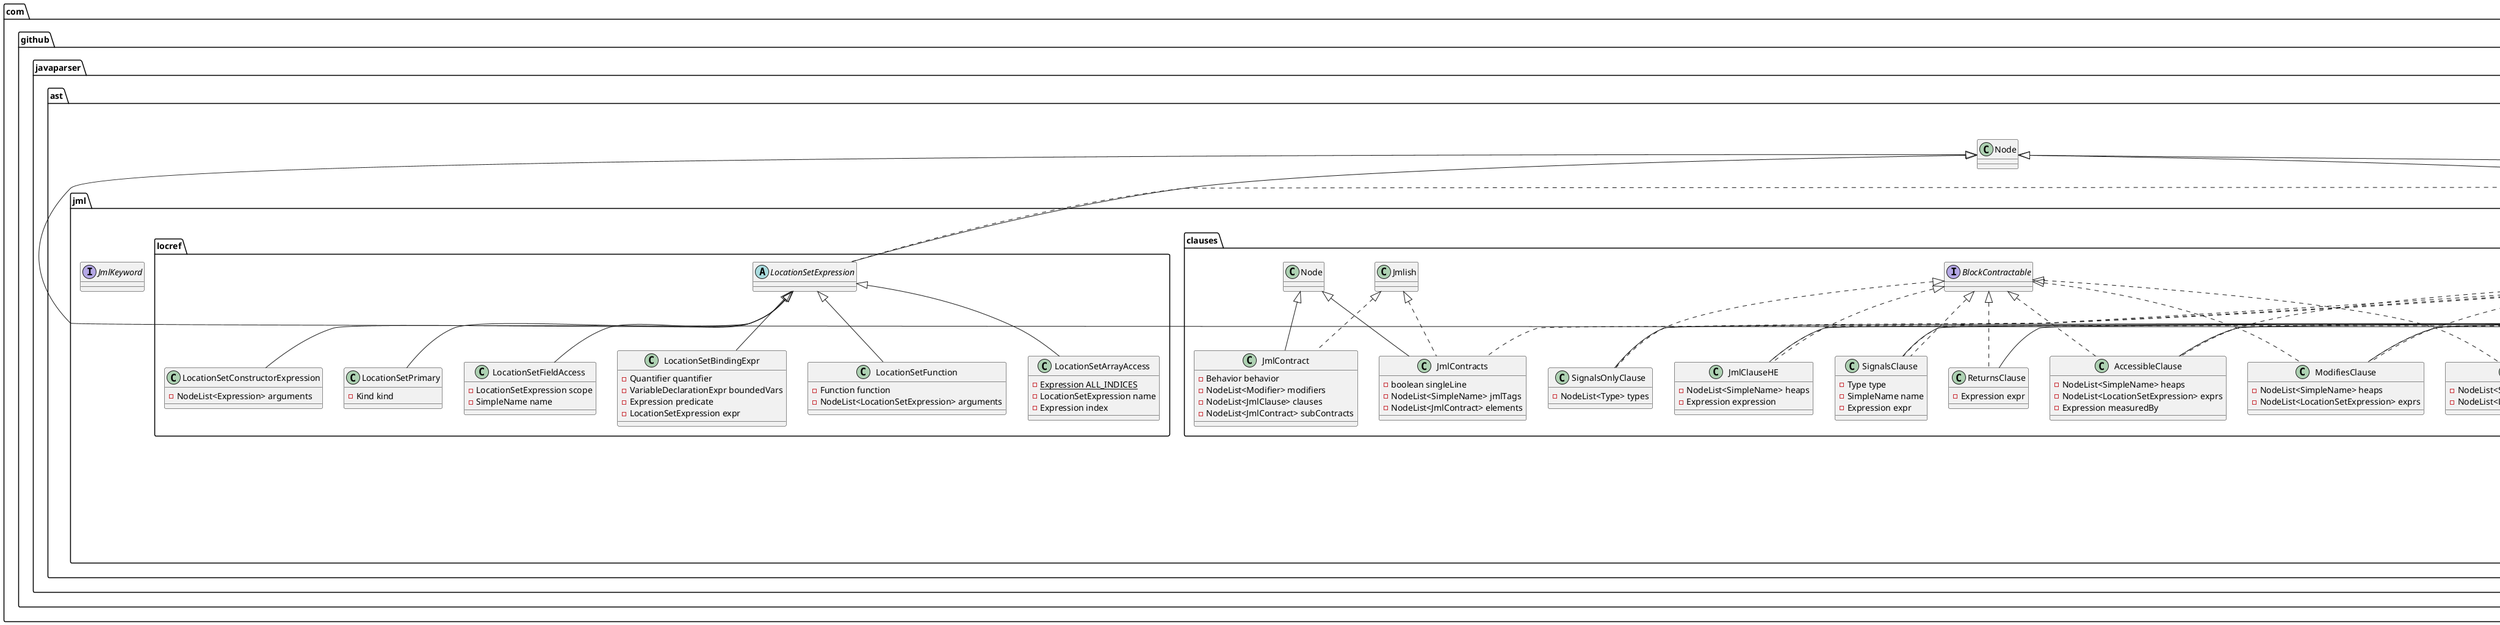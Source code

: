 @startuml
class com.github.javaparser.ast.jml.clauses.AccessibleClause {
- NodeList<SimpleName> heaps
- NodeList<LocationSetExpression> exprs
- Expression measuredBy
}
class com.github.javaparser.ast.jml.DefaultJmlContainer {
}
class com.github.javaparser.ast.jml.locref.LocationSetConstructorExpression {
- NodeList<Expression> arguments
}
class com.github.javaparser.ast.jml.clauses.JmlContracts {
- boolean singleLine
- NodeList<SimpleName> jmlTags
- NodeList<JmlContract> elements
}
class com.github.javaparser.ast.jml.clauses.WorkingSpaceClause {
}
abstract class com.github.javaparser.ast.jml.body.JmlClassLevel {
}
class com.github.javaparser.ast.jml.clauses.JmlClauseLE {
- SimpleName label
- Expression expr
}
abstract class com.github.javaparser.ast.jml.clauses.JmlClause {
- JmlClauseKind kind
}
class com.github.javaparser.ast.jml.clauses.LoopInvariantClause {
- Expression expr
}
class com.github.javaparser.ast.jml.clauses.EnsuresClause {
- NodeList<SimpleName> heaps
- Expression expr
}
class com.github.javaparser.ast.jml.expr.JmlSetComprehension {
- VariableDeclarator binding
- Expression predicate
}
class com.github.javaparser.ast.jml.clauses.SignalsOnlyClause {
- NodeList<Type> types
}
class com.github.javaparser.ast.jml.clauses.CallableClause {
}
class com.github.javaparser.ast.jml.stmt.JmlStatements {
- boolean singleLine
- NodeList<SimpleName> jmlTags
- NodeList<JmlStatement> elements
}
class com.github.javaparser.ast.jml.clauses.CapturesClause {
}
class com.github.javaparser.ast.jml.locref.LocationSetPrimary {
- Kind kind
}
class com.github.javaparser.ast.jml.stmt.JmlSetStmt {
- Expression rhs
- Expression lhs
}
class com.github.javaparser.ast.jml.clauses.DivergesClause {
}
class com.github.javaparser.ast.jml.clauses.JmlClauseHE {
- NodeList<SimpleName> heaps
- Expression expression
}
class com.github.javaparser.ast.jml.clauses.JmlContract {
- Behavior behavior
- NodeList<Modifier> modifiers
- NodeList<JmlClause> clauses
- NodeList<JmlContract> subContracts
}
class com.github.javaparser.ast.jml.clauses.LoopVariantClause {
}
class com.github.javaparser.ast.jml.body.JmlRepresentsDeclaration {
- NodeList<Modifier> modifiers
- SimpleName id
- Expression expr
}
class com.github.javaparser.ast.jml.locref.LocationSetFieldAccess {
- LocationSetExpression scope
- SimpleName name
}
class com.github.javaparser.ast.jml.locref.LocationSetBindingExpr {
- Quantifier quantifier
- VariableDeclarationExpr boundedVars
- Expression predicate
- LocationSetExpression expr
}
class com.github.javaparser.ast.jml.clauses.ForallClause {
- NodeList<JmlBoundVariable> variables
}
interface com.github.javaparser.ast.jml.JmlContainer {
}
class com.github.javaparser.ast.jml.stmt.JmlUnreachableStmt {
}
class com.github.javaparser.ast.jml.clauses.ReturnsClause {
- Expression expr
}
class com.github.javaparser.ast.jml.expr.JmlLetExpr {
- NodeList<Parameter> variables
- Expression body
}
class com.github.javaparser.ast.jml.expr.JmlMultiCompareExpr {
}
class com.github.javaparser.ast.jml.clauses.LoopDecreasesClause {
}
class com.github.javaparser.ast.jml.clauses.WhenClause {
- Expression expr
}
class com.github.javaparser.ast.jml.clauses.DurationClause {
}
class com.github.javaparser.ast.jml.clauses.JmlClauseE {
- Expression expr
}
class com.github.javaparser.ast.jml.clauses.ContinuesClause {
- SimpleName label
- Expression expr
}
interface com.github.javaparser.ast.jml.JmlKeyword {
}
class com.github.javaparser.ast.jml.clauses.ModifiesClause {
- NodeList<SimpleName> heaps
- NodeList<LocationSetExpression> exprs
}
class com.github.javaparser.ast.jml.locref.LocationSetFunction {
- Function function
- NodeList<LocationSetExpression> arguments
}
class com.github.javaparser.ast.jml.body.JmlBodyDeclaration {
- boolean singleLine
- NodeList<SimpleName> jmlTags
- NodeList<JmlClassLevel> elements
}
class com.github.javaparser.ast.jml.locref.LocationSetArrayAccess {
- {static} Expression ALL_INDICES
- LocationSetExpression name
- Expression index
}
class com.github.javaparser.ast.jml.stmt.JmlGhostStatements {
- NodeList<Statement> statements
}
class com.github.javaparser.ast.jml.expr.JmlLabel {
- Kind kind
- SimpleName label
- Expression expression
}
interface com.github.javaparser.ast.jml.clauses.LoopContractable {
}
class com.github.javaparser.ast.jml.body.JmlFieldDeclaration {
- FieldDeclaration decl
}
class com.github.javaparser.ast.jml.clauses.SignalsClause {
- Type type
- SimpleName name
- Expression expr
}
class com.github.javaparser.ast.jml.expr.JmlQuantifiedExpr {
- JmlBinder binder
- NodeList<JmlBoundVariable> variables
- NodeList<Expression> expressions
}
class com.github.javaparser.ast.jml.stmt.JmlStmtWithExpression {
- JmlStmtKind kind
- Expression expression
}
class com.github.javaparser.ast.jml.expr.JmlFunction {
- JmlName functionName
- NodeList<Expression> arguments
}
class com.github.javaparser.ast.jml.body.JmlClassAccessibleDeclaration {
- NodeList<Modifier> modifiers
- SimpleName label
- NodeList<Expression> expressions
- Expression measuredBy
}
interface com.github.javaparser.ast.jml.clauses.MethodContractable {
}
class com.github.javaparser.ast.jml.type.JmlLogicType {
- Primitive type
}
class com.github.javaparser.ast.jml.clauses.OldClause {
- NodeList<VariableDeclarator> variables
}
class com.github.javaparser.ast.jml.body.JmlSpecification {
- boolean singleLine
- Set<String> jmlTags
- NodeList<Node> elements
}
abstract class com.github.javaparser.ast.jml.stmt.JmlStatement {
}
class com.github.javaparser.ast.jml.stmt.JmlRefiningStmt {
}
class com.github.javaparser.ast.jml.clauses.JmlClauseHL {
- NodeList<SimpleName> heaps
- NodeList<LocationSetExpression> exprs
}
interface com.github.javaparser.ast.jml.clauses.BlockContractable {
}
class com.github.javaparser.ast.jml.expr.JmlName {
- String identifier
- JmlName qualifier
}
abstract class com.github.javaparser.ast.jml.locref.LocationSetExpression {
}


com.github.javaparser.ast.jml.clauses.MethodContractable <|.. com.github.javaparser.ast.jml.clauses.AccessibleClause
com.github.javaparser.ast.jml.clauses.BlockContractable <|.. com.github.javaparser.ast.jml.clauses.AccessibleClause
com.github.javaparser.ast.jml.clauses.LoopContractable <|.. com.github.javaparser.ast.jml.clauses.AccessibleClause
com.github.javaparser.ast.jml.clauses.JmlClause <|-- com.github.javaparser.ast.jml.clauses.AccessibleClause
com.github.javaparser.ast.jml.JmlContainer <|.. com.github.javaparser.ast.jml.DefaultJmlContainer
com.github.javaparser.ast.jml.locref.LocationSetExpression <|-- com.github.javaparser.ast.jml.locref.LocationSetConstructorExpression
com.github.javaparser.ast.jml.clauses.Jmlish <|.. com.github.javaparser.ast.jml.clauses.JmlContracts
com.github.javaparser.ast.jml.JmlContainer <|.. com.github.javaparser.ast.jml.clauses.JmlContracts
com.github.javaparser.ast.jml.clauses.Node <|-- com.github.javaparser.ast.jml.clauses.JmlContracts
com.github.javaparser.ast.jml.clauses.MethodContractable <|.. com.github.javaparser.ast.jml.clauses.WorkingSpaceClause
com.github.javaparser.ast.jml.clauses.JmlClause <|-- com.github.javaparser.ast.jml.clauses.WorkingSpaceClause
com.github.javaparser.ast.Jmlish <|.. com.github.javaparser.ast.jml.body.JmlClassLevel
com.github.javaparser.ast.Node <|-- com.github.javaparser.ast.jml.body.JmlClassLevel
com.github.javaparser.ast.jml.clauses.JmlClause <|-- com.github.javaparser.ast.jml.clauses.JmlClauseLE
com.github.javaparser.ast.Jmlish <|.. com.github.javaparser.ast.jml.clauses.JmlClause
com.github.javaparser.ast.Node <|-- com.github.javaparser.ast.jml.clauses.JmlClause
com.github.javaparser.ast.jml.clauses.LoopContractable <|.. com.github.javaparser.ast.jml.clauses.LoopInvariantClause
com.github.javaparser.ast.jml.clauses.JmlClause <|-- com.github.javaparser.ast.jml.clauses.LoopInvariantClause
com.github.javaparser.ast.jml.clauses.MethodContractable <|.. com.github.javaparser.ast.jml.clauses.EnsuresClause
com.github.javaparser.ast.jml.clauses.JmlClause <|-- com.github.javaparser.ast.jml.clauses.EnsuresClause
com.github.javaparser.ast.Jmlish <|.. com.github.javaparser.ast.jml.expr.JmlSetComprehension
com.github.javaparser.ast.expr.Expression <|-- com.github.javaparser.ast.jml.expr.JmlSetComprehension
com.github.javaparser.ast.jml.clauses.MethodContractable <|.. com.github.javaparser.ast.jml.clauses.SignalsOnlyClause
com.github.javaparser.ast.jml.clauses.BlockContractable <|.. com.github.javaparser.ast.jml.clauses.SignalsOnlyClause
com.github.javaparser.ast.jml.clauses.JmlClause <|-- com.github.javaparser.ast.jml.clauses.SignalsOnlyClause
com.github.javaparser.ast.jml.clauses.JmlClause <|-- com.github.javaparser.ast.jml.clauses.CallableClause
com.github.javaparser.ast.jml.stmt.Jmlish <|.. com.github.javaparser.ast.jml.stmt.JmlStatements
com.github.javaparser.ast.jml.JmlContainer <|.. com.github.javaparser.ast.jml.stmt.JmlStatements
com.github.javaparser.ast.stmt.Statement <|-- com.github.javaparser.ast.jml.stmt.JmlStatements
com.github.javaparser.ast.jml.clauses.JmlClause <|-- com.github.javaparser.ast.jml.clauses.CapturesClause
com.github.javaparser.ast.jml.locref.LocationSetExpression <|-- com.github.javaparser.ast.jml.locref.LocationSetPrimary
com.github.javaparser.ast.jml.stmt.JmlStatement <|-- com.github.javaparser.ast.jml.stmt.JmlSetStmt
com.github.javaparser.ast.jml.clauses.MethodContractable <|.. com.github.javaparser.ast.jml.clauses.DivergesClause
com.github.javaparser.ast.jml.clauses.JmlClause <|-- com.github.javaparser.ast.jml.clauses.DivergesClause
com.github.javaparser.ast.jml.clauses.MethodContractable <|.. com.github.javaparser.ast.jml.clauses.JmlClauseHE
com.github.javaparser.ast.jml.clauses.BlockContractable <|.. com.github.javaparser.ast.jml.clauses.JmlClauseHE
com.github.javaparser.ast.jml.clauses.JmlClause <|-- com.github.javaparser.ast.jml.clauses.JmlClauseHE
com.github.javaparser.ast.jml.clauses.Jmlish <|.. com.github.javaparser.ast.jml.clauses.JmlContract
com.github.javaparser.ast.jml.clauses.Node <|-- com.github.javaparser.ast.jml.clauses.JmlContract
com.github.javaparser.ast.jml.clauses.LoopContractable <|.. com.github.javaparser.ast.jml.clauses.LoopVariantClause
com.github.javaparser.ast.jml.clauses.JmlClause <|-- com.github.javaparser.ast.jml.clauses.LoopVariantClause
com.github.javaparser.ast.nodeTypes.NodeWithModifiers <|.. com.github.javaparser.ast.jml.body.JmlRepresentsDeclaration
com.github.javaparser.ast.jml.body.JmlClassLevel <|-- com.github.javaparser.ast.jml.body.JmlRepresentsDeclaration
com.github.javaparser.ast.jml.locref.LocationSetExpression <|-- com.github.javaparser.ast.jml.locref.LocationSetFieldAccess
com.github.javaparser.ast.jml.locref.LocationSetExpression <|-- com.github.javaparser.ast.jml.locref.LocationSetBindingExpr
com.github.javaparser.ast.jml.clauses.MethodContractable <|.. com.github.javaparser.ast.jml.clauses.ForallClause
com.github.javaparser.ast.jml.clauses.JmlClause <|-- com.github.javaparser.ast.jml.clauses.ForallClause
com.github.javaparser.ast.jml.stmt.JmlStatement <|-- com.github.javaparser.ast.jml.stmt.JmlUnreachableStmt
com.github.javaparser.ast.jml.clauses.BlockContractable <|.. com.github.javaparser.ast.jml.clauses.ReturnsClause
com.github.javaparser.ast.jml.clauses.JmlClause <|-- com.github.javaparser.ast.jml.clauses.ReturnsClause
com.github.javaparser.ast.expr.Expression <|-- com.github.javaparser.ast.jml.expr.JmlLetExpr
com.github.javaparser.ast.expr.Expression <|-- com.github.javaparser.ast.jml.expr.JmlMultiCompareExpr
com.github.javaparser.ast.jml.clauses.LoopContractable <|.. com.github.javaparser.ast.jml.clauses.LoopDecreasesClause
com.github.javaparser.ast.jml.clauses.JmlClause <|-- com.github.javaparser.ast.jml.clauses.LoopDecreasesClause
com.github.javaparser.ast.jml.clauses.MethodContractable <|.. com.github.javaparser.ast.jml.clauses.WhenClause
com.github.javaparser.ast.jml.clauses.JmlClause <|-- com.github.javaparser.ast.jml.clauses.WhenClause
com.github.javaparser.ast.jml.clauses.MethodContractable <|.. com.github.javaparser.ast.jml.clauses.DurationClause
com.github.javaparser.ast.jml.clauses.JmlClause <|-- com.github.javaparser.ast.jml.clauses.DurationClause
com.github.javaparser.ast.jml.clauses.MethodContractable <|.. com.github.javaparser.ast.jml.clauses.JmlClauseE
com.github.javaparser.ast.jml.clauses.LoopContractable <|.. com.github.javaparser.ast.jml.clauses.JmlClauseE
com.github.javaparser.ast.jml.clauses.JmlClause <|-- com.github.javaparser.ast.jml.clauses.JmlClauseE
com.github.javaparser.ast.jml.clauses.JmlClause <|-- com.github.javaparser.ast.jml.clauses.ContinuesClause
com.github.javaparser.ast.jml.clauses.LoopContractable <|.. com.github.javaparser.ast.jml.clauses.ModifiesClause
com.github.javaparser.ast.jml.clauses.MethodContractable <|.. com.github.javaparser.ast.jml.clauses.ModifiesClause
com.github.javaparser.ast.jml.clauses.BlockContractable <|.. com.github.javaparser.ast.jml.clauses.ModifiesClause
com.github.javaparser.ast.jml.clauses.JmlClause <|-- com.github.javaparser.ast.jml.clauses.ModifiesClause
com.github.javaparser.ast.jml.locref.LocationSetExpression <|-- com.github.javaparser.ast.jml.locref.LocationSetFunction
com.github.javaparser.ast.jml.JmlContainer <|.. com.github.javaparser.ast.jml.body.JmlBodyDeclaration
com.github.javaparser.ast.body.BodyDeclaration <|-- com.github.javaparser.ast.jml.body.JmlBodyDeclaration
com.github.javaparser.ast.jml.locref.LocationSetExpression <|-- com.github.javaparser.ast.jml.locref.LocationSetArrayAccess
com.github.javaparser.ast.jml.stmt.JmlStatement <|-- com.github.javaparser.ast.jml.stmt.JmlGhostStatements
com.github.javaparser.ast.expr.Expression <|-- com.github.javaparser.ast.jml.expr.JmlLabel
com.github.javaparser.ast.jml.body.JmlClassLevel <|-- com.github.javaparser.ast.jml.body.JmlFieldDeclaration
com.github.javaparser.ast.jml.clauses.MethodContractable <|.. com.github.javaparser.ast.jml.clauses.SignalsClause
com.github.javaparser.ast.jml.clauses.BlockContractable <|.. com.github.javaparser.ast.jml.clauses.SignalsClause
com.github.javaparser.ast.jml.clauses.JmlClause <|-- com.github.javaparser.ast.jml.clauses.SignalsClause
com.github.javaparser.ast.expr.Expression <|-- com.github.javaparser.ast.jml.expr.JmlQuantifiedExpr
com.github.javaparser.ast.jml.stmt.JmlStatement <|-- com.github.javaparser.ast.jml.stmt.JmlStmtWithExpression
com.github.javaparser.ast.Jmlish <|.. com.github.javaparser.ast.jml.expr.JmlFunction
com.github.javaparser.ast.expr.Expression <|-- com.github.javaparser.ast.jml.expr.JmlFunction
com.github.javaparser.ast.nodeTypes.NodeWithModifiers <|.. com.github.javaparser.ast.jml.body.JmlClassAccessibleDeclaration
com.github.javaparser.ast.jml.body.JmlClassLevel <|-- com.github.javaparser.ast.jml.body.JmlClassAccessibleDeclaration
com.github.javaparser.ast.Jmlish <|.. com.github.javaparser.ast.jml.type.JmlLogicType
com.github.javaparser.ast.type.Type <|-- com.github.javaparser.ast.jml.type.JmlLogicType
com.github.javaparser.ast.jml.clauses.MethodContractable <|.. com.github.javaparser.ast.jml.clauses.OldClause
com.github.javaparser.ast.jml.clauses.JmlClause <|-- com.github.javaparser.ast.jml.clauses.OldClause
com.github.javaparser.ast.Jmlish <|.. com.github.javaparser.ast.jml.stmt.JmlStatement
com.github.javaparser.ast.stmt.Statement <|-- com.github.javaparser.ast.jml.stmt.JmlStatement
com.github.javaparser.ast.jml.stmt.JmlStatement <|-- com.github.javaparser.ast.jml.stmt.JmlRefiningStmt
com.github.javaparser.ast.jml.clauses.MethodContractable <|.. com.github.javaparser.ast.jml.clauses.JmlClauseHL
com.github.javaparser.ast.jml.clauses.BlockContractable <|.. com.github.javaparser.ast.jml.clauses.JmlClauseHL
com.github.javaparser.ast.jml.clauses.LoopContractable <|.. com.github.javaparser.ast.jml.clauses.JmlClauseHL
com.github.javaparser.ast.jml.clauses.JmlClause <|-- com.github.javaparser.ast.jml.clauses.JmlClauseHL
com.github.javaparser.ast.nodeTypes.NodeWithIdentifier <|.. com.github.javaparser.ast.jml.expr.JmlName
com.github.javaparser.ast.Jmlish <|.. com.github.javaparser.ast.jml.expr.JmlName
com.github.javaparser.ast.Node <|-- com.github.javaparser.ast.jml.expr.JmlName
com.github.javaparser.ast.Jmlish <|.. com.github.javaparser.ast.jml.locref.LocationSetExpression
com.github.javaparser.ast.Node <|-- com.github.javaparser.ast.jml.locref.LocationSetExpression
@enduml